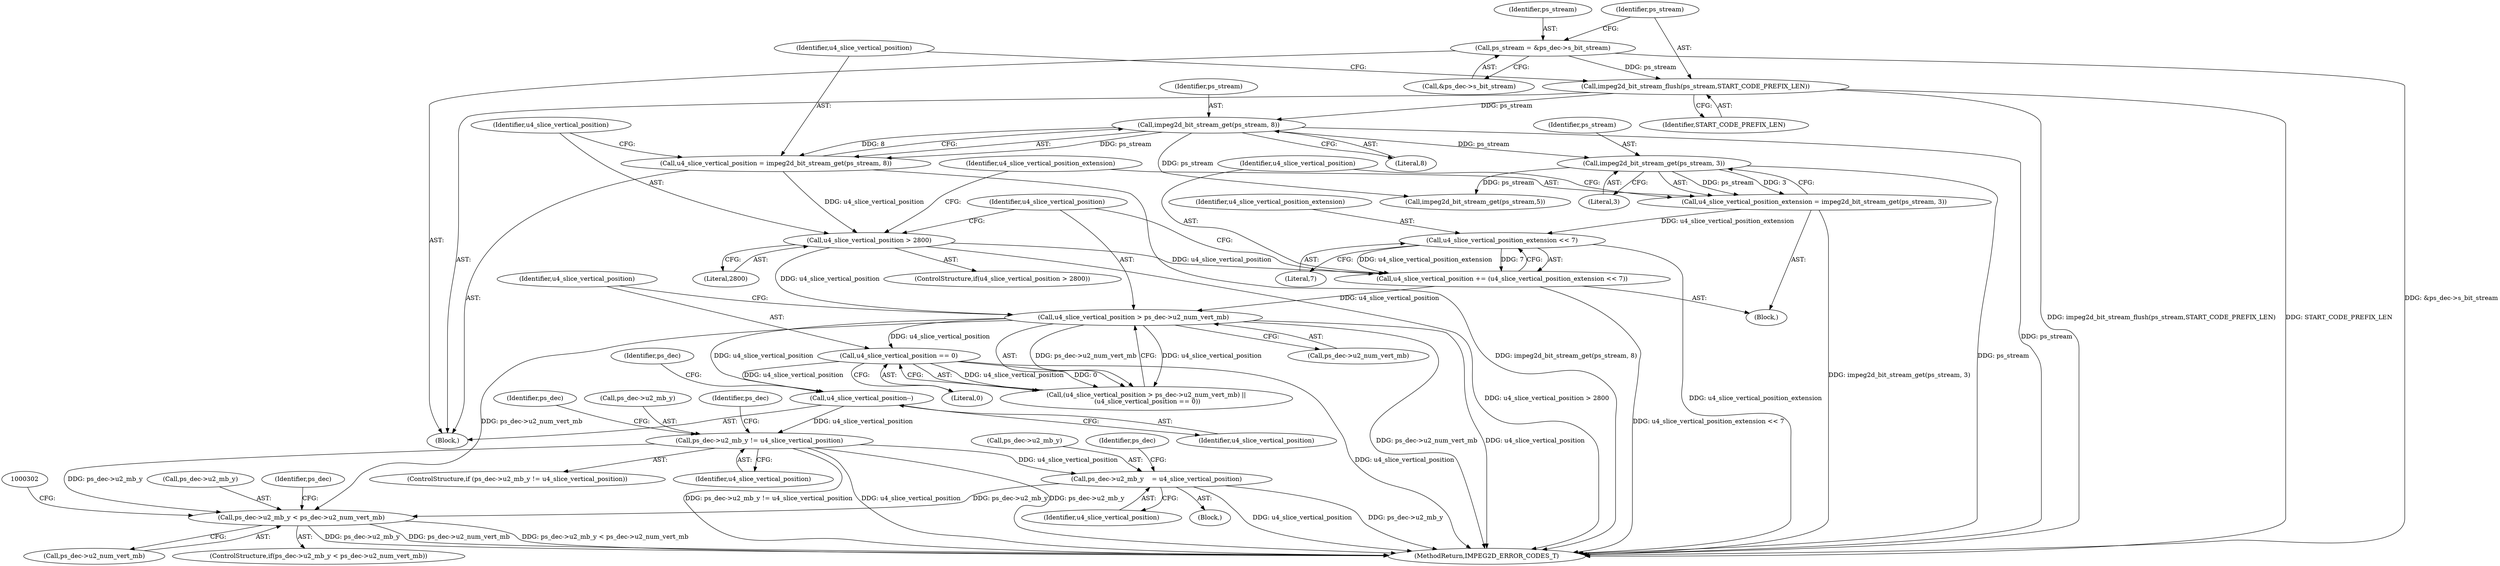 digraph "0_Android_ffab15eb80630dc799eb410855c93525b75233c3_5@pointer" {
"1000291" [label="(Call,ps_dec->u2_mb_y < ps_dec->u2_num_vert_mb)"];
"1000178" [label="(Call,ps_dec->u2_mb_y    = u4_slice_vertical_position)"];
"1000172" [label="(Call,ps_dec->u2_mb_y != u4_slice_vertical_position)"];
"1000169" [label="(Call,u4_slice_vertical_position--)"];
"1000158" [label="(Call,u4_slice_vertical_position > ps_dec->u2_num_vert_mb)"];
"1000151" [label="(Call,u4_slice_vertical_position += (u4_slice_vertical_position_extension << 7))"];
"1000153" [label="(Call,u4_slice_vertical_position_extension << 7)"];
"1000146" [label="(Call,u4_slice_vertical_position_extension = impeg2d_bit_stream_get(ps_stream, 3))"];
"1000148" [label="(Call,impeg2d_bit_stream_get(ps_stream, 3))"];
"1000138" [label="(Call,impeg2d_bit_stream_get(ps_stream, 8))"];
"1000133" [label="(Call,impeg2d_bit_stream_flush(ps_stream,START_CODE_PREFIX_LEN))"];
"1000127" [label="(Call,ps_stream = &ps_dec->s_bit_stream)"];
"1000142" [label="(Call,u4_slice_vertical_position > 2800)"];
"1000136" [label="(Call,u4_slice_vertical_position = impeg2d_bit_stream_get(ps_stream, 8))"];
"1000163" [label="(Call,u4_slice_vertical_position == 0)"];
"1000292" [label="(Call,ps_dec->u2_mb_y)"];
"1000182" [label="(Identifier,u4_slice_vertical_position)"];
"1000197" [label="(Call,impeg2d_bit_stream_get(ps_stream,5))"];
"1000139" [label="(Identifier,ps_stream)"];
"1000128" [label="(Identifier,ps_stream)"];
"1000122" [label="(Block,)"];
"1000151" [label="(Call,u4_slice_vertical_position += (u4_slice_vertical_position_extension << 7))"];
"1000177" [label="(Block,)"];
"1000137" [label="(Identifier,u4_slice_vertical_position)"];
"1000291" [label="(Call,ps_dec->u2_mb_y < ps_dec->u2_num_vert_mb)"];
"1000143" [label="(Identifier,u4_slice_vertical_position)"];
"1000180" [label="(Identifier,ps_dec)"];
"1000157" [label="(Call,(u4_slice_vertical_position > ps_dec->u2_num_vert_mb) ||\n (u4_slice_vertical_position == 0))"];
"1000155" [label="(Literal,7)"];
"1000295" [label="(Call,ps_dec->u2_num_vert_mb)"];
"1000171" [label="(ControlStructure,if (ps_dec->u2_mb_y != u4_slice_vertical_position))"];
"1000140" [label="(Literal,8)"];
"1000141" [label="(ControlStructure,if(u4_slice_vertical_position > 2800))"];
"1000165" [label="(Literal,0)"];
"1000190" [label="(Identifier,ps_dec)"];
"1000142" [label="(Call,u4_slice_vertical_position > 2800)"];
"1000164" [label="(Identifier,u4_slice_vertical_position)"];
"1000290" [label="(ControlStructure,if(ps_dec->u2_mb_y < ps_dec->u2_num_vert_mb))"];
"1000136" [label="(Call,u4_slice_vertical_position = impeg2d_bit_stream_get(ps_stream, 8))"];
"1000148" [label="(Call,impeg2d_bit_stream_get(ps_stream, 3))"];
"1000160" [label="(Call,ps_dec->u2_num_vert_mb)"];
"1000169" [label="(Call,u4_slice_vertical_position--)"];
"1000147" [label="(Identifier,u4_slice_vertical_position_extension)"];
"1000138" [label="(Call,impeg2d_bit_stream_get(ps_stream, 8))"];
"1000135" [label="(Identifier,START_CODE_PREFIX_LEN)"];
"1000299" [label="(Identifier,ps_dec)"];
"1000146" [label="(Call,u4_slice_vertical_position_extension = impeg2d_bit_stream_get(ps_stream, 3))"];
"1000129" [label="(Call,&ps_dec->s_bit_stream)"];
"1000178" [label="(Call,ps_dec->u2_mb_y    = u4_slice_vertical_position)"];
"1000153" [label="(Call,u4_slice_vertical_position_extension << 7)"];
"1000133" [label="(Call,impeg2d_bit_stream_flush(ps_stream,START_CODE_PREFIX_LEN))"];
"1000159" [label="(Identifier,u4_slice_vertical_position)"];
"1000127" [label="(Call,ps_stream = &ps_dec->s_bit_stream)"];
"1000304" [label="(MethodReturn,IMPEG2D_ERROR_CODES_T)"];
"1000163" [label="(Call,u4_slice_vertical_position == 0)"];
"1000149" [label="(Identifier,ps_stream)"];
"1000154" [label="(Identifier,u4_slice_vertical_position_extension)"];
"1000179" [label="(Call,ps_dec->u2_mb_y)"];
"1000176" [label="(Identifier,u4_slice_vertical_position)"];
"1000134" [label="(Identifier,ps_stream)"];
"1000170" [label="(Identifier,u4_slice_vertical_position)"];
"1000174" [label="(Identifier,ps_dec)"];
"1000152" [label="(Identifier,u4_slice_vertical_position)"];
"1000173" [label="(Call,ps_dec->u2_mb_y)"];
"1000145" [label="(Block,)"];
"1000150" [label="(Literal,3)"];
"1000172" [label="(Call,ps_dec->u2_mb_y != u4_slice_vertical_position)"];
"1000158" [label="(Call,u4_slice_vertical_position > ps_dec->u2_num_vert_mb)"];
"1000185" [label="(Identifier,ps_dec)"];
"1000144" [label="(Literal,2800)"];
"1000291" -> "1000290"  [label="AST: "];
"1000291" -> "1000295"  [label="CFG: "];
"1000292" -> "1000291"  [label="AST: "];
"1000295" -> "1000291"  [label="AST: "];
"1000299" -> "1000291"  [label="CFG: "];
"1000302" -> "1000291"  [label="CFG: "];
"1000291" -> "1000304"  [label="DDG: ps_dec->u2_mb_y < ps_dec->u2_num_vert_mb"];
"1000291" -> "1000304"  [label="DDG: ps_dec->u2_mb_y"];
"1000291" -> "1000304"  [label="DDG: ps_dec->u2_num_vert_mb"];
"1000178" -> "1000291"  [label="DDG: ps_dec->u2_mb_y"];
"1000172" -> "1000291"  [label="DDG: ps_dec->u2_mb_y"];
"1000158" -> "1000291"  [label="DDG: ps_dec->u2_num_vert_mb"];
"1000178" -> "1000177"  [label="AST: "];
"1000178" -> "1000182"  [label="CFG: "];
"1000179" -> "1000178"  [label="AST: "];
"1000182" -> "1000178"  [label="AST: "];
"1000185" -> "1000178"  [label="CFG: "];
"1000178" -> "1000304"  [label="DDG: u4_slice_vertical_position"];
"1000178" -> "1000304"  [label="DDG: ps_dec->u2_mb_y"];
"1000172" -> "1000178"  [label="DDG: u4_slice_vertical_position"];
"1000172" -> "1000171"  [label="AST: "];
"1000172" -> "1000176"  [label="CFG: "];
"1000173" -> "1000172"  [label="AST: "];
"1000176" -> "1000172"  [label="AST: "];
"1000180" -> "1000172"  [label="CFG: "];
"1000190" -> "1000172"  [label="CFG: "];
"1000172" -> "1000304"  [label="DDG: ps_dec->u2_mb_y != u4_slice_vertical_position"];
"1000172" -> "1000304"  [label="DDG: u4_slice_vertical_position"];
"1000172" -> "1000304"  [label="DDG: ps_dec->u2_mb_y"];
"1000169" -> "1000172"  [label="DDG: u4_slice_vertical_position"];
"1000169" -> "1000122"  [label="AST: "];
"1000169" -> "1000170"  [label="CFG: "];
"1000170" -> "1000169"  [label="AST: "];
"1000174" -> "1000169"  [label="CFG: "];
"1000158" -> "1000169"  [label="DDG: u4_slice_vertical_position"];
"1000163" -> "1000169"  [label="DDG: u4_slice_vertical_position"];
"1000158" -> "1000157"  [label="AST: "];
"1000158" -> "1000160"  [label="CFG: "];
"1000159" -> "1000158"  [label="AST: "];
"1000160" -> "1000158"  [label="AST: "];
"1000164" -> "1000158"  [label="CFG: "];
"1000157" -> "1000158"  [label="CFG: "];
"1000158" -> "1000304"  [label="DDG: u4_slice_vertical_position"];
"1000158" -> "1000304"  [label="DDG: ps_dec->u2_num_vert_mb"];
"1000158" -> "1000157"  [label="DDG: u4_slice_vertical_position"];
"1000158" -> "1000157"  [label="DDG: ps_dec->u2_num_vert_mb"];
"1000151" -> "1000158"  [label="DDG: u4_slice_vertical_position"];
"1000142" -> "1000158"  [label="DDG: u4_slice_vertical_position"];
"1000158" -> "1000163"  [label="DDG: u4_slice_vertical_position"];
"1000151" -> "1000145"  [label="AST: "];
"1000151" -> "1000153"  [label="CFG: "];
"1000152" -> "1000151"  [label="AST: "];
"1000153" -> "1000151"  [label="AST: "];
"1000159" -> "1000151"  [label="CFG: "];
"1000151" -> "1000304"  [label="DDG: u4_slice_vertical_position_extension << 7"];
"1000153" -> "1000151"  [label="DDG: u4_slice_vertical_position_extension"];
"1000153" -> "1000151"  [label="DDG: 7"];
"1000142" -> "1000151"  [label="DDG: u4_slice_vertical_position"];
"1000153" -> "1000155"  [label="CFG: "];
"1000154" -> "1000153"  [label="AST: "];
"1000155" -> "1000153"  [label="AST: "];
"1000153" -> "1000304"  [label="DDG: u4_slice_vertical_position_extension"];
"1000146" -> "1000153"  [label="DDG: u4_slice_vertical_position_extension"];
"1000146" -> "1000145"  [label="AST: "];
"1000146" -> "1000148"  [label="CFG: "];
"1000147" -> "1000146"  [label="AST: "];
"1000148" -> "1000146"  [label="AST: "];
"1000152" -> "1000146"  [label="CFG: "];
"1000146" -> "1000304"  [label="DDG: impeg2d_bit_stream_get(ps_stream, 3)"];
"1000148" -> "1000146"  [label="DDG: ps_stream"];
"1000148" -> "1000146"  [label="DDG: 3"];
"1000148" -> "1000150"  [label="CFG: "];
"1000149" -> "1000148"  [label="AST: "];
"1000150" -> "1000148"  [label="AST: "];
"1000148" -> "1000304"  [label="DDG: ps_stream"];
"1000138" -> "1000148"  [label="DDG: ps_stream"];
"1000148" -> "1000197"  [label="DDG: ps_stream"];
"1000138" -> "1000136"  [label="AST: "];
"1000138" -> "1000140"  [label="CFG: "];
"1000139" -> "1000138"  [label="AST: "];
"1000140" -> "1000138"  [label="AST: "];
"1000136" -> "1000138"  [label="CFG: "];
"1000138" -> "1000304"  [label="DDG: ps_stream"];
"1000138" -> "1000136"  [label="DDG: ps_stream"];
"1000138" -> "1000136"  [label="DDG: 8"];
"1000133" -> "1000138"  [label="DDG: ps_stream"];
"1000138" -> "1000197"  [label="DDG: ps_stream"];
"1000133" -> "1000122"  [label="AST: "];
"1000133" -> "1000135"  [label="CFG: "];
"1000134" -> "1000133"  [label="AST: "];
"1000135" -> "1000133"  [label="AST: "];
"1000137" -> "1000133"  [label="CFG: "];
"1000133" -> "1000304"  [label="DDG: impeg2d_bit_stream_flush(ps_stream,START_CODE_PREFIX_LEN)"];
"1000133" -> "1000304"  [label="DDG: START_CODE_PREFIX_LEN"];
"1000127" -> "1000133"  [label="DDG: ps_stream"];
"1000127" -> "1000122"  [label="AST: "];
"1000127" -> "1000129"  [label="CFG: "];
"1000128" -> "1000127"  [label="AST: "];
"1000129" -> "1000127"  [label="AST: "];
"1000134" -> "1000127"  [label="CFG: "];
"1000127" -> "1000304"  [label="DDG: &ps_dec->s_bit_stream"];
"1000142" -> "1000141"  [label="AST: "];
"1000142" -> "1000144"  [label="CFG: "];
"1000143" -> "1000142"  [label="AST: "];
"1000144" -> "1000142"  [label="AST: "];
"1000147" -> "1000142"  [label="CFG: "];
"1000159" -> "1000142"  [label="CFG: "];
"1000142" -> "1000304"  [label="DDG: u4_slice_vertical_position > 2800"];
"1000136" -> "1000142"  [label="DDG: u4_slice_vertical_position"];
"1000136" -> "1000122"  [label="AST: "];
"1000137" -> "1000136"  [label="AST: "];
"1000143" -> "1000136"  [label="CFG: "];
"1000136" -> "1000304"  [label="DDG: impeg2d_bit_stream_get(ps_stream, 8)"];
"1000163" -> "1000157"  [label="AST: "];
"1000163" -> "1000165"  [label="CFG: "];
"1000164" -> "1000163"  [label="AST: "];
"1000165" -> "1000163"  [label="AST: "];
"1000157" -> "1000163"  [label="CFG: "];
"1000163" -> "1000304"  [label="DDG: u4_slice_vertical_position"];
"1000163" -> "1000157"  [label="DDG: u4_slice_vertical_position"];
"1000163" -> "1000157"  [label="DDG: 0"];
}
